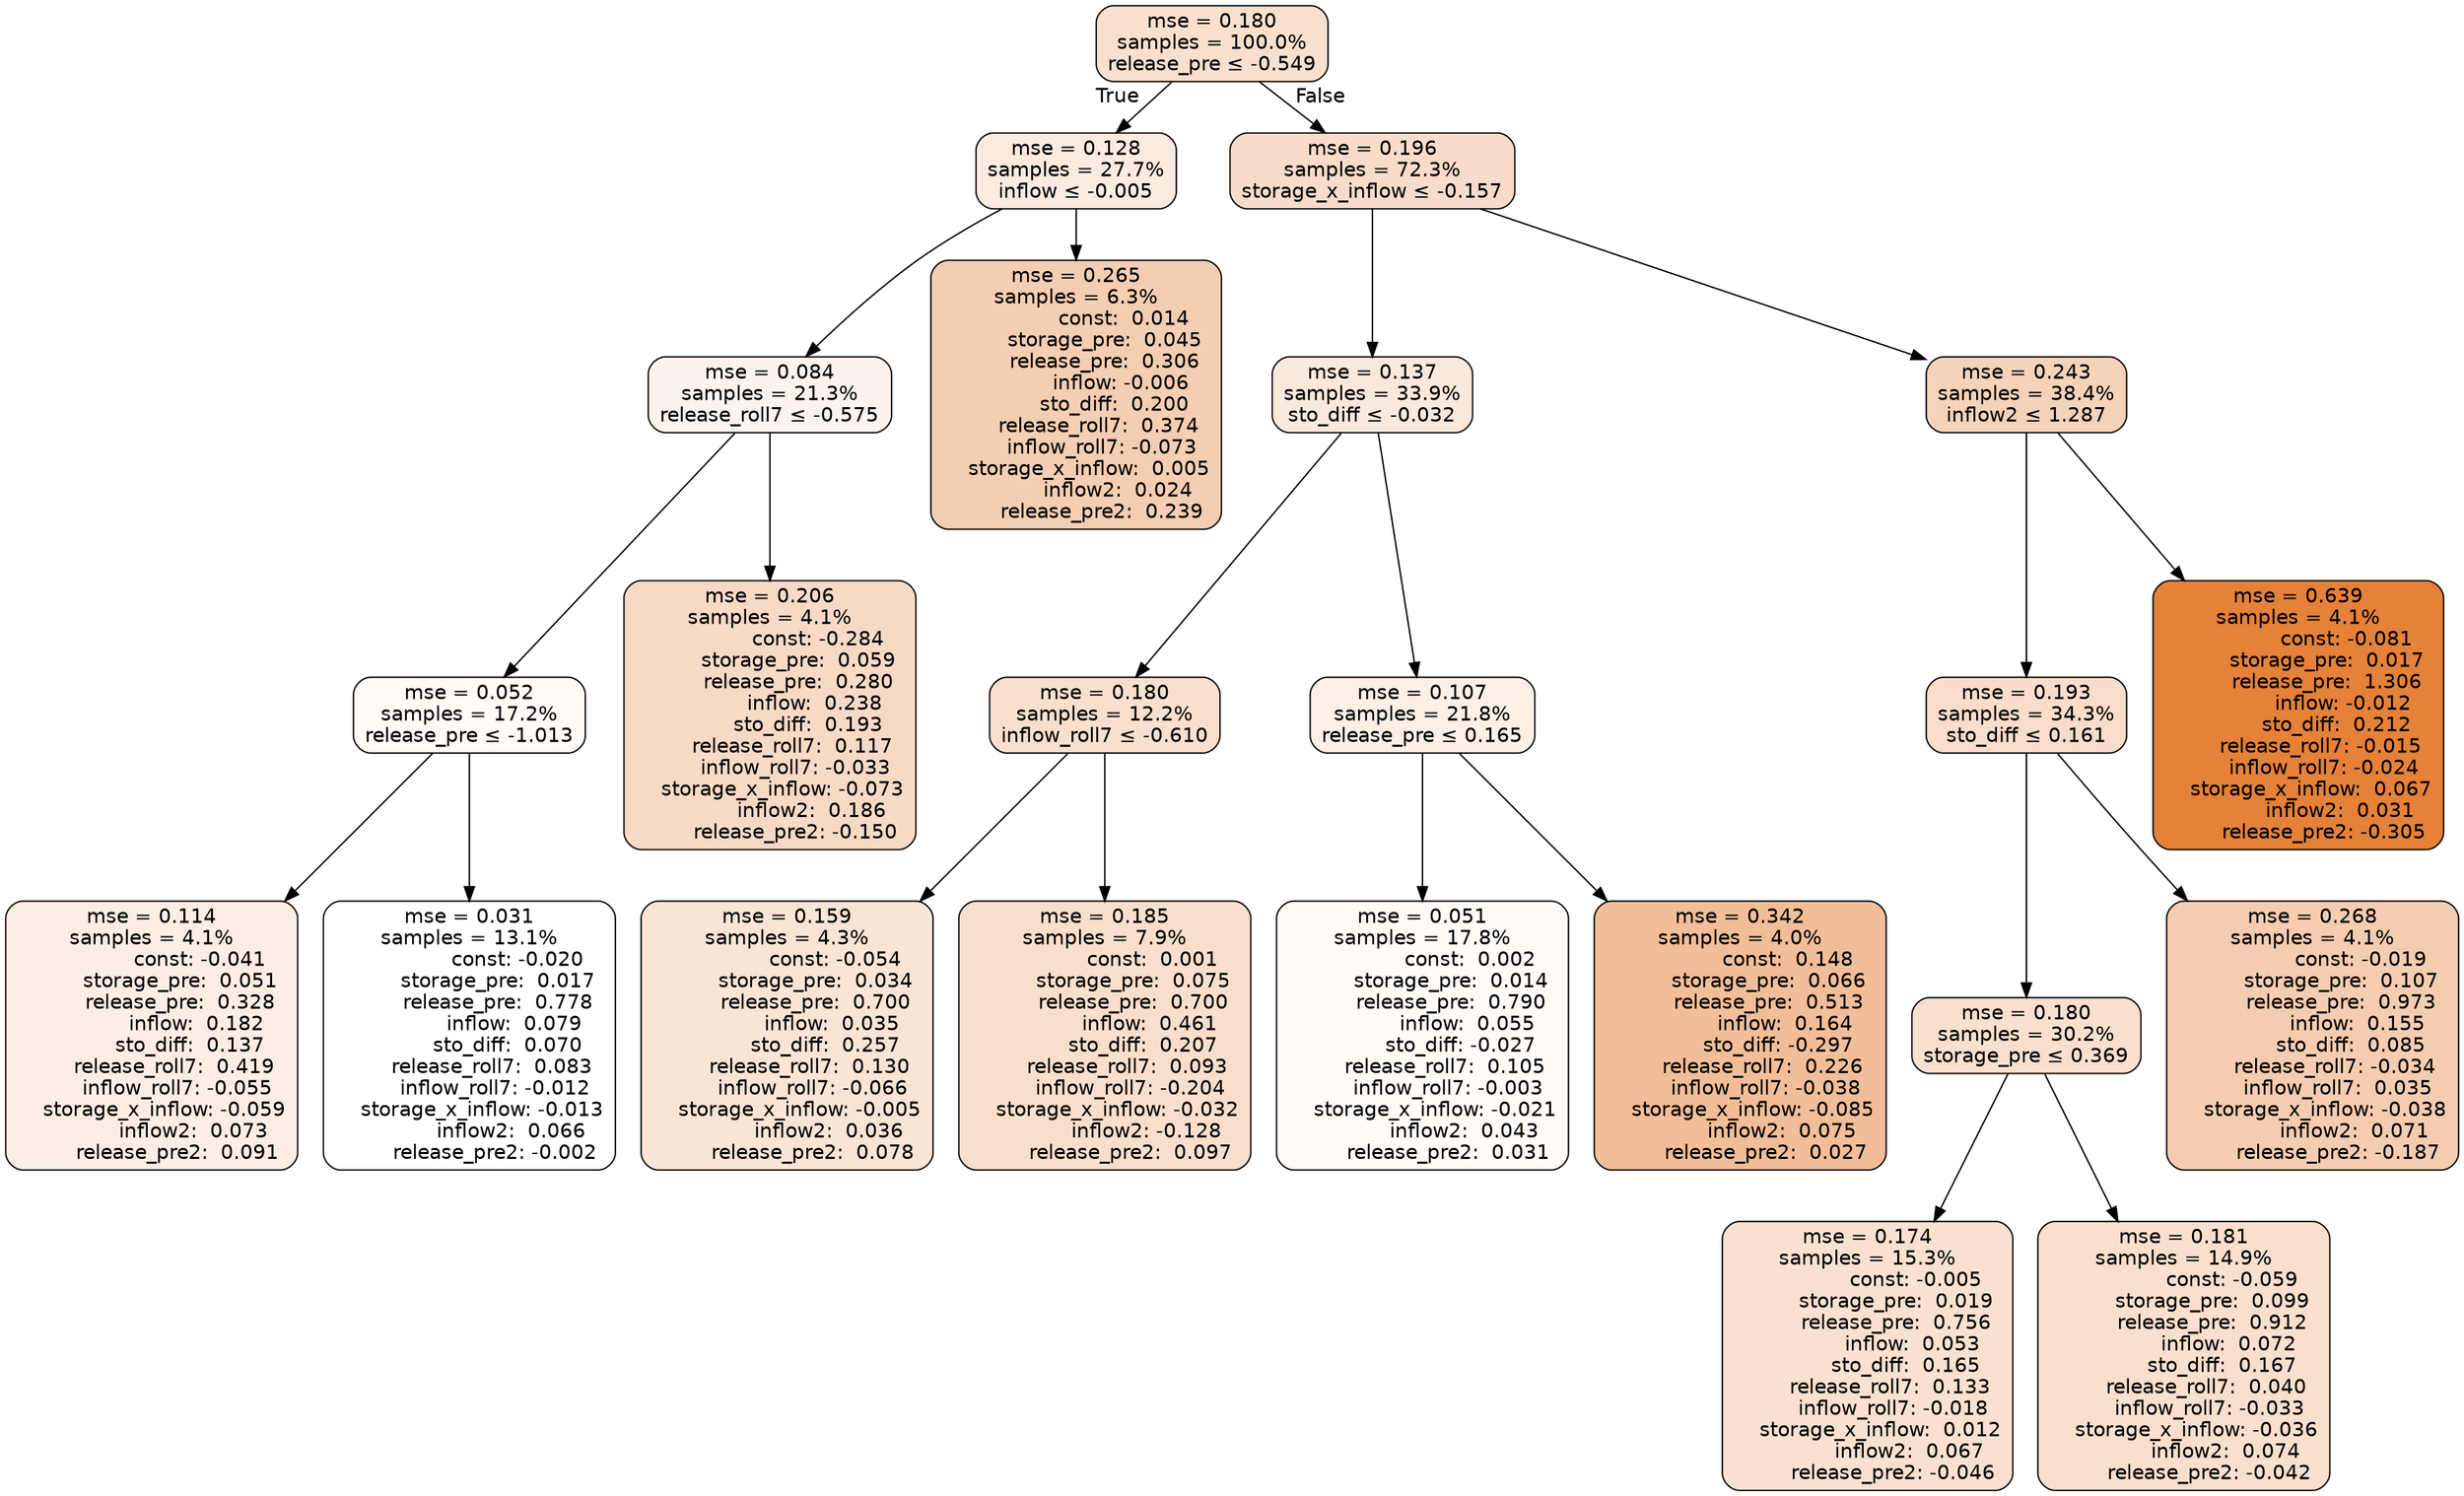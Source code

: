 digraph tree {
bgcolor="transparent"
node [shape=rectangle, style="filled, rounded", color="black", fontname=helvetica] ;
edge [fontname=helvetica] ;
	"0" [label="mse = 0.180
samples = 100.0%
release_pre &le; -0.549", fillcolor="#f8e0ce"]
	"1" [label="mse = 0.128
samples = 27.7%
inflow &le; -0.005", fillcolor="#faeadf"]
	"2" [label="mse = 0.084
samples = 21.3%
release_roll7 &le; -0.575", fillcolor="#fcf3ed"]
	"3" [label="mse = 0.052
samples = 17.2%
release_pre &le; -1.013", fillcolor="#fefaf8"]
	"4" [label="mse = 0.114
samples = 4.1%
               const: -0.041
         storage_pre:  0.051
         release_pre:  0.328
              inflow:  0.182
            sto_diff:  0.137
       release_roll7:  0.419
        inflow_roll7: -0.055
    storage_x_inflow: -0.059
             inflow2:  0.073
        release_pre2:  0.091", fillcolor="#fbede3"]
	"5" [label="mse = 0.031
samples = 13.1%
               const: -0.020
         storage_pre:  0.017
         release_pre:  0.778
              inflow:  0.079
            sto_diff:  0.070
       release_roll7:  0.083
        inflow_roll7: -0.012
    storage_x_inflow: -0.013
             inflow2:  0.066
        release_pre2: -0.002", fillcolor="#ffffff"]
	"6" [label="mse = 0.206
samples = 4.1%
               const: -0.284
         storage_pre:  0.059
         release_pre:  0.280
              inflow:  0.238
            sto_diff:  0.193
       release_roll7:  0.117
        inflow_roll7: -0.033
    storage_x_inflow: -0.073
             inflow2:  0.186
        release_pre2: -0.150", fillcolor="#f7dac6"]
	"7" [label="mse = 0.265
samples = 6.3%
               const:  0.014
         storage_pre:  0.045
         release_pre:  0.306
              inflow: -0.006
            sto_diff:  0.200
       release_roll7:  0.374
        inflow_roll7: -0.073
    storage_x_inflow:  0.005
             inflow2:  0.024
        release_pre2:  0.239", fillcolor="#f4ceb2"]
	"8" [label="mse = 0.196
samples = 72.3%
storage_x_inflow &le; -0.157", fillcolor="#f7dcc9"]
	"9" [label="mse = 0.137
samples = 33.9%
sto_diff &le; -0.032", fillcolor="#fae8dc"]
	"10" [label="mse = 0.180
samples = 12.2%
inflow_roll7 &le; -0.610", fillcolor="#f8e0ce"]
	"11" [label="mse = 0.159
samples = 4.3%
               const: -0.054
         storage_pre:  0.034
         release_pre:  0.700
              inflow:  0.035
            sto_diff:  0.257
       release_roll7:  0.130
        inflow_roll7: -0.066
    storage_x_inflow: -0.005
             inflow2:  0.036
        release_pre2:  0.078", fillcolor="#f9e4d5"]
	"12" [label="mse = 0.185
samples = 7.9%
               const:  0.001
         storage_pre:  0.075
         release_pre:  0.700
              inflow:  0.461
            sto_diff:  0.207
       release_roll7:  0.093
        inflow_roll7: -0.204
    storage_x_inflow: -0.032
             inflow2: -0.128
        release_pre2:  0.097", fillcolor="#f8dfcc"]
	"13" [label="mse = 0.107
samples = 21.8%
release_pre &le; 0.165", fillcolor="#fbefe6"]
	"14" [label="mse = 0.051
samples = 17.8%
               const:  0.002
         storage_pre:  0.014
         release_pre:  0.790
              inflow:  0.055
            sto_diff: -0.027
       release_roll7:  0.105
        inflow_roll7: -0.003
    storage_x_inflow: -0.021
             inflow2:  0.043
        release_pre2:  0.031", fillcolor="#fefaf8"]
	"15" [label="mse = 0.342
samples = 4.0%
               const:  0.148
         storage_pre:  0.066
         release_pre:  0.513
              inflow:  0.164
            sto_diff: -0.297
       release_roll7:  0.226
        inflow_roll7: -0.038
    storage_x_inflow: -0.085
             inflow2:  0.075
        release_pre2:  0.027", fillcolor="#f1be99"]
	"16" [label="mse = 0.243
samples = 38.4%
inflow2 &le; 1.287", fillcolor="#f5d3b9"]
	"17" [label="mse = 0.193
samples = 34.3%
sto_diff &le; 0.161", fillcolor="#f8ddca"]
	"18" [label="mse = 0.180
samples = 30.2%
storage_pre &le; 0.369", fillcolor="#f8e0ce"]
	"19" [label="mse = 0.174
samples = 15.3%
               const: -0.005
         storage_pre:  0.019
         release_pre:  0.756
              inflow:  0.053
            sto_diff:  0.165
       release_roll7:  0.133
        inflow_roll7: -0.018
    storage_x_inflow:  0.012
             inflow2:  0.067
        release_pre2: -0.046", fillcolor="#f8e1d0"]
	"20" [label="mse = 0.181
samples = 14.9%
               const: -0.059
         storage_pre:  0.099
         release_pre:  0.912
              inflow:  0.072
            sto_diff:  0.167
       release_roll7:  0.040
        inflow_roll7: -0.033
    storage_x_inflow: -0.036
             inflow2:  0.074
        release_pre2: -0.042", fillcolor="#f8dfce"]
	"21" [label="mse = 0.268
samples = 4.1%
               const: -0.019
         storage_pre:  0.107
         release_pre:  0.973
              inflow:  0.155
            sto_diff:  0.085
       release_roll7: -0.034
        inflow_roll7:  0.035
    storage_x_inflow: -0.038
             inflow2:  0.071
        release_pre2: -0.187", fillcolor="#f4cdb1"]
	"22" [label="mse = 0.639
samples = 4.1%
               const: -0.081
         storage_pre:  0.017
         release_pre:  1.306
              inflow: -0.012
            sto_diff:  0.212
       release_roll7: -0.015
        inflow_roll7: -0.024
    storage_x_inflow:  0.067
             inflow2:  0.031
        release_pre2: -0.305", fillcolor="#e58139"]

	"0" -> "1" [labeldistance=2.5, labelangle=45, headlabel="True"]
	"1" -> "2"
	"2" -> "3"
	"3" -> "4"
	"3" -> "5"
	"2" -> "6"
	"1" -> "7"
	"0" -> "8" [labeldistance=2.5, labelangle=-45, headlabel="False"]
	"8" -> "9"
	"9" -> "10"
	"10" -> "11"
	"10" -> "12"
	"9" -> "13"
	"13" -> "14"
	"13" -> "15"
	"8" -> "16"
	"16" -> "17"
	"17" -> "18"
	"18" -> "19"
	"18" -> "20"
	"17" -> "21"
	"16" -> "22"
}
